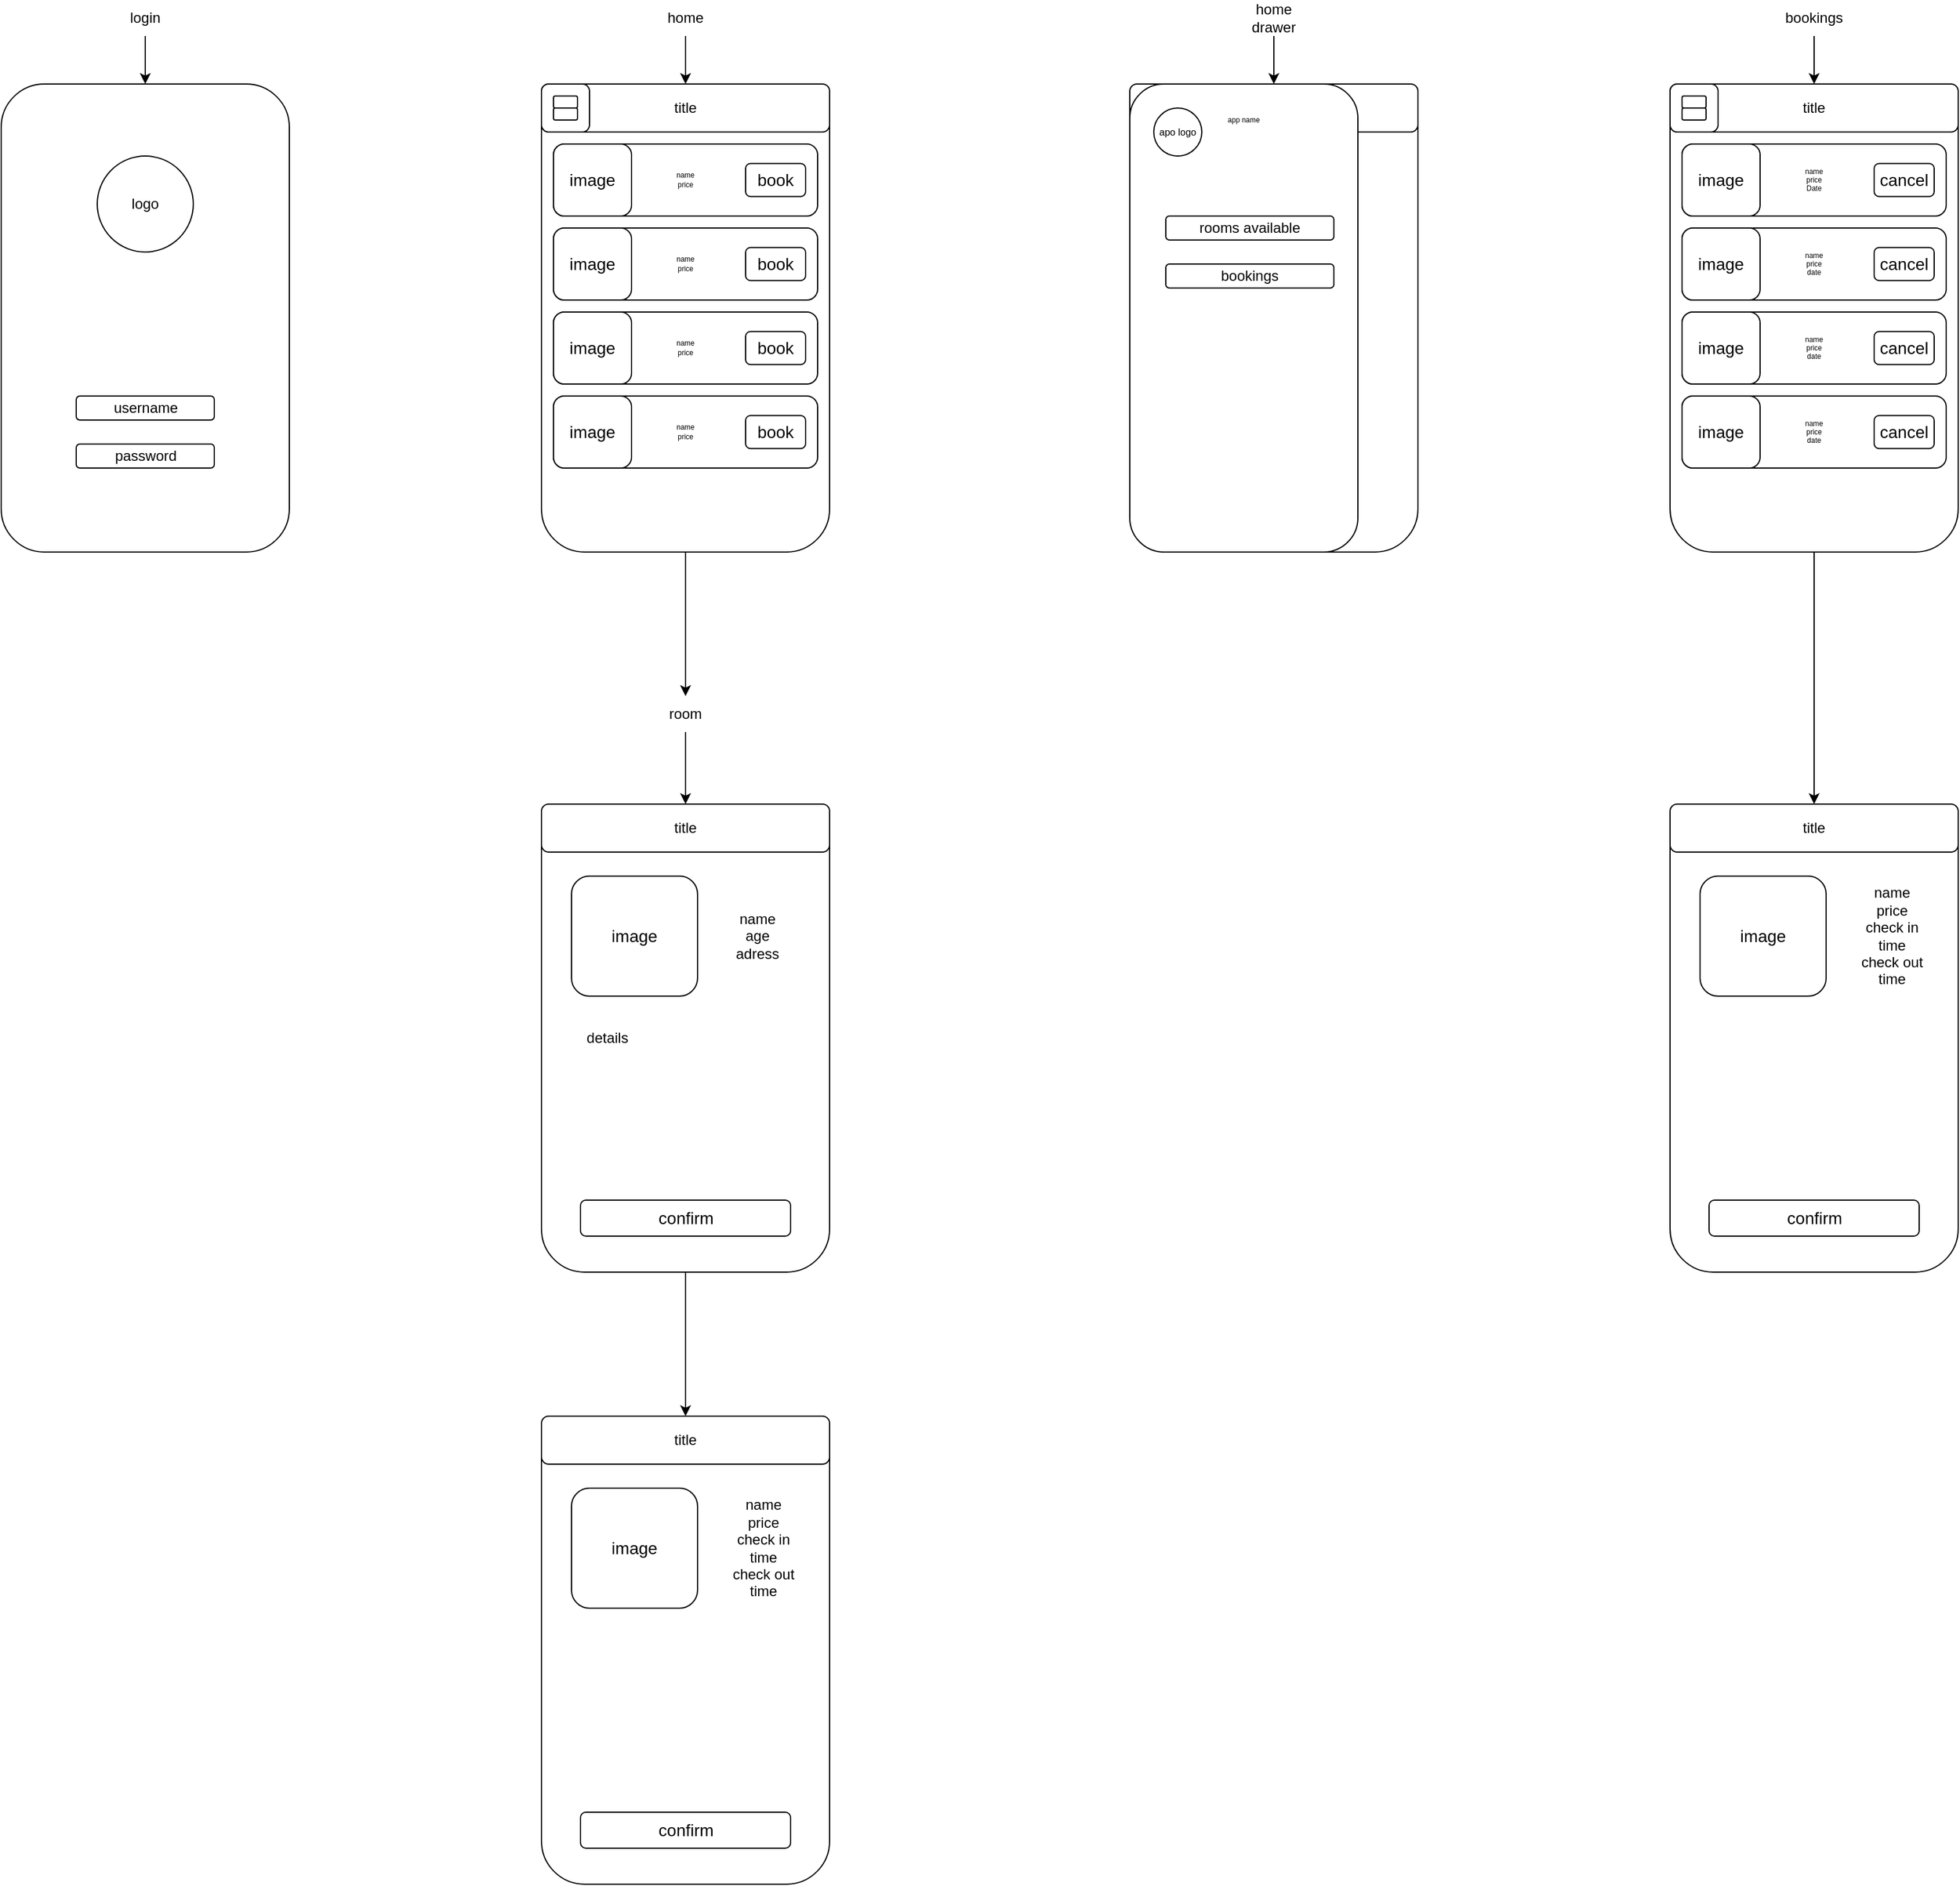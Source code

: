 <mxfile version="20.5.3" type="github">
  <diagram id="D-xlwJKUBUGdmB2acXy5" name="Page-1">
    <mxGraphModel dx="3220" dy="1257" grid="1" gridSize="10" guides="1" tooltips="1" connect="1" arrows="1" fold="1" page="1" pageScale="1" pageWidth="850" pageHeight="1100" math="0" shadow="0">
      <root>
        <mxCell id="0" />
        <mxCell id="1" parent="0" />
        <mxCell id="X7l30n8DzPeqaY1r7qdO-4" value="" style="rounded=1;whiteSpace=wrap;html=1;" vertex="1" parent="1">
          <mxGeometry x="-680" y="170" width="240" height="390" as="geometry" />
        </mxCell>
        <mxCell id="X7l30n8DzPeqaY1r7qdO-5" style="edgeStyle=orthogonalEdgeStyle;rounded=0;orthogonalLoop=1;jettySize=auto;html=1;" edge="1" parent="1" source="X7l30n8DzPeqaY1r7qdO-6" target="X7l30n8DzPeqaY1r7qdO-4">
          <mxGeometry relative="1" as="geometry" />
        </mxCell>
        <mxCell id="X7l30n8DzPeqaY1r7qdO-6" value="login" style="text;html=1;strokeColor=none;fillColor=none;align=center;verticalAlign=middle;whiteSpace=wrap;rounded=0;" vertex="1" parent="1">
          <mxGeometry x="-590" y="100" width="60" height="30" as="geometry" />
        </mxCell>
        <mxCell id="X7l30n8DzPeqaY1r7qdO-167" style="edgeStyle=orthogonalEdgeStyle;rounded=0;orthogonalLoop=1;jettySize=auto;html=1;entryX=0.5;entryY=0;entryDx=0;entryDy=0;" edge="1" parent="1" source="X7l30n8DzPeqaY1r7qdO-7" target="X7l30n8DzPeqaY1r7qdO-18">
          <mxGeometry relative="1" as="geometry" />
        </mxCell>
        <mxCell id="X7l30n8DzPeqaY1r7qdO-7" value="" style="rounded=1;whiteSpace=wrap;html=1;" vertex="1" parent="1">
          <mxGeometry x="-230" y="170" width="240" height="390" as="geometry" />
        </mxCell>
        <mxCell id="X7l30n8DzPeqaY1r7qdO-8" style="edgeStyle=orthogonalEdgeStyle;rounded=0;orthogonalLoop=1;jettySize=auto;html=1;" edge="1" parent="1" source="X7l30n8DzPeqaY1r7qdO-9" target="X7l30n8DzPeqaY1r7qdO-7">
          <mxGeometry relative="1" as="geometry" />
        </mxCell>
        <mxCell id="X7l30n8DzPeqaY1r7qdO-9" value="home" style="text;html=1;strokeColor=none;fillColor=none;align=center;verticalAlign=middle;whiteSpace=wrap;rounded=0;" vertex="1" parent="1">
          <mxGeometry x="-140" y="100" width="60" height="30" as="geometry" />
        </mxCell>
        <mxCell id="X7l30n8DzPeqaY1r7qdO-11" value="" style="rounded=1;whiteSpace=wrap;html=1;" vertex="1" parent="1">
          <mxGeometry x="260" y="170" width="240" height="390" as="geometry" />
        </mxCell>
        <mxCell id="X7l30n8DzPeqaY1r7qdO-12" style="edgeStyle=orthogonalEdgeStyle;rounded=0;orthogonalLoop=1;jettySize=auto;html=1;" edge="1" parent="1" source="X7l30n8DzPeqaY1r7qdO-13" target="X7l30n8DzPeqaY1r7qdO-11">
          <mxGeometry relative="1" as="geometry" />
        </mxCell>
        <mxCell id="X7l30n8DzPeqaY1r7qdO-13" value="home drawer" style="text;html=1;strokeColor=none;fillColor=none;align=center;verticalAlign=middle;whiteSpace=wrap;rounded=0;" vertex="1" parent="1">
          <mxGeometry x="350" y="100" width="60" height="30" as="geometry" />
        </mxCell>
        <mxCell id="X7l30n8DzPeqaY1r7qdO-17" style="edgeStyle=orthogonalEdgeStyle;rounded=0;orthogonalLoop=1;jettySize=auto;html=1;entryX=0.5;entryY=0;entryDx=0;entryDy=0;" edge="1" parent="1" source="X7l30n8DzPeqaY1r7qdO-18" target="X7l30n8DzPeqaY1r7qdO-108">
          <mxGeometry relative="1" as="geometry">
            <mxPoint x="-240" y="900" as="targetPoint" />
          </mxGeometry>
        </mxCell>
        <mxCell id="X7l30n8DzPeqaY1r7qdO-18" value="room" style="text;html=1;strokeColor=none;fillColor=none;align=center;verticalAlign=middle;whiteSpace=wrap;rounded=0;" vertex="1" parent="1">
          <mxGeometry x="-140" y="680" width="60" height="30" as="geometry" />
        </mxCell>
        <mxCell id="X7l30n8DzPeqaY1r7qdO-32" value="username" style="rounded=1;whiteSpace=wrap;html=1;" vertex="1" parent="1">
          <mxGeometry x="-617.5" y="430" width="115" height="20" as="geometry" />
        </mxCell>
        <mxCell id="X7l30n8DzPeqaY1r7qdO-33" value="password" style="rounded=1;whiteSpace=wrap;html=1;" vertex="1" parent="1">
          <mxGeometry x="-617.5" y="470" width="115" height="20" as="geometry" />
        </mxCell>
        <mxCell id="X7l30n8DzPeqaY1r7qdO-34" value="logo" style="ellipse;whiteSpace=wrap;html=1;aspect=fixed;" vertex="1" parent="1">
          <mxGeometry x="-600" y="230" width="80" height="80" as="geometry" />
        </mxCell>
        <mxCell id="X7l30n8DzPeqaY1r7qdO-35" value="title" style="rounded=1;whiteSpace=wrap;html=1;" vertex="1" parent="1">
          <mxGeometry x="-230" y="170" width="240" height="40" as="geometry" />
        </mxCell>
        <mxCell id="X7l30n8DzPeqaY1r7qdO-36" value="" style="rounded=1;whiteSpace=wrap;html=1;" vertex="1" parent="1">
          <mxGeometry x="-230" y="170" width="40" height="40" as="geometry" />
        </mxCell>
        <mxCell id="X7l30n8DzPeqaY1r7qdO-37" value="" style="rounded=1;whiteSpace=wrap;html=1;" vertex="1" parent="1">
          <mxGeometry x="-220" y="180" width="20" height="10" as="geometry" />
        </mxCell>
        <mxCell id="X7l30n8DzPeqaY1r7qdO-38" value="" style="rounded=1;whiteSpace=wrap;html=1;" vertex="1" parent="1">
          <mxGeometry x="-220" y="190" width="20" height="10" as="geometry" />
        </mxCell>
        <mxCell id="X7l30n8DzPeqaY1r7qdO-43" value="title" style="rounded=1;whiteSpace=wrap;html=1;" vertex="1" parent="1">
          <mxGeometry x="260" y="170" width="240" height="40" as="geometry" />
        </mxCell>
        <mxCell id="X7l30n8DzPeqaY1r7qdO-44" value="" style="rounded=1;whiteSpace=wrap;html=1;fontSize=8;" vertex="1" parent="1">
          <mxGeometry x="260" y="170" width="190" height="390" as="geometry" />
        </mxCell>
        <mxCell id="X7l30n8DzPeqaY1r7qdO-45" value="rooms available" style="rounded=1;whiteSpace=wrap;html=1;" vertex="1" parent="1">
          <mxGeometry x="290" y="280" width="140" height="20" as="geometry" />
        </mxCell>
        <mxCell id="X7l30n8DzPeqaY1r7qdO-46" value="apo logo" style="ellipse;whiteSpace=wrap;html=1;aspect=fixed;fontSize=8;" vertex="1" parent="1">
          <mxGeometry x="280" y="190" width="40" height="40" as="geometry" />
        </mxCell>
        <mxCell id="X7l30n8DzPeqaY1r7qdO-47" value="bookings" style="rounded=1;whiteSpace=wrap;html=1;" vertex="1" parent="1">
          <mxGeometry x="290" y="320" width="140" height="20" as="geometry" />
        </mxCell>
        <mxCell id="X7l30n8DzPeqaY1r7qdO-50" value="app name" style="text;html=1;strokeColor=none;fillColor=none;align=center;verticalAlign=middle;whiteSpace=wrap;rounded=0;fontSize=6;" vertex="1" parent="1">
          <mxGeometry x="340" y="195" width="30" height="10" as="geometry" />
        </mxCell>
        <mxCell id="X7l30n8DzPeqaY1r7qdO-146" style="edgeStyle=orthogonalEdgeStyle;rounded=0;orthogonalLoop=1;jettySize=auto;html=1;entryX=0.5;entryY=0;entryDx=0;entryDy=0;" edge="1" parent="1" source="X7l30n8DzPeqaY1r7qdO-107" target="X7l30n8DzPeqaY1r7qdO-142">
          <mxGeometry relative="1" as="geometry" />
        </mxCell>
        <mxCell id="X7l30n8DzPeqaY1r7qdO-107" value="" style="rounded=1;whiteSpace=wrap;html=1;" vertex="1" parent="1">
          <mxGeometry x="-230" y="770" width="240" height="390" as="geometry" />
        </mxCell>
        <mxCell id="X7l30n8DzPeqaY1r7qdO-108" value="title" style="rounded=1;whiteSpace=wrap;html=1;" vertex="1" parent="1">
          <mxGeometry x="-230" y="770" width="240" height="40" as="geometry" />
        </mxCell>
        <mxCell id="X7l30n8DzPeqaY1r7qdO-109" value="image" style="rounded=1;whiteSpace=wrap;html=1;fontSize=14;" vertex="1" parent="1">
          <mxGeometry x="-205" y="830" width="105" height="100" as="geometry" />
        </mxCell>
        <mxCell id="X7l30n8DzPeqaY1r7qdO-110" value="&lt;div&gt;name&lt;br&gt;age&lt;/div&gt;&lt;div&gt;adress&lt;br&gt;&lt;/div&gt;" style="text;html=1;strokeColor=none;fillColor=none;align=center;verticalAlign=middle;whiteSpace=wrap;rounded=0;" vertex="1" parent="1">
          <mxGeometry x="-80" y="850" width="60" height="60" as="geometry" />
        </mxCell>
        <mxCell id="X7l30n8DzPeqaY1r7qdO-111" value="details" style="text;html=1;strokeColor=none;fillColor=none;align=center;verticalAlign=middle;whiteSpace=wrap;rounded=0;" vertex="1" parent="1">
          <mxGeometry x="-205" y="950" width="60" height="30" as="geometry" />
        </mxCell>
        <mxCell id="X7l30n8DzPeqaY1r7qdO-112" value="name&lt;br&gt;price" style="rounded=1;whiteSpace=wrap;html=1;fontSize=6;" vertex="1" parent="1">
          <mxGeometry x="-220" y="220" width="220" height="60" as="geometry" />
        </mxCell>
        <mxCell id="X7l30n8DzPeqaY1r7qdO-113" value="&lt;font style=&quot;font-size: 14px;&quot;&gt;image&lt;/font&gt;" style="rounded=1;whiteSpace=wrap;html=1;fontSize=6;" vertex="1" parent="1">
          <mxGeometry x="-220" y="220" width="65" height="60" as="geometry" />
        </mxCell>
        <mxCell id="X7l30n8DzPeqaY1r7qdO-114" value="book" style="rounded=1;whiteSpace=wrap;html=1;fontSize=14;" vertex="1" parent="1">
          <mxGeometry x="-60" y="236.25" width="50" height="27.5" as="geometry" />
        </mxCell>
        <mxCell id="X7l30n8DzPeqaY1r7qdO-120" value="name&lt;br&gt;price" style="rounded=1;whiteSpace=wrap;html=1;fontSize=6;" vertex="1" parent="1">
          <mxGeometry x="-220" y="290" width="220" height="60" as="geometry" />
        </mxCell>
        <mxCell id="X7l30n8DzPeqaY1r7qdO-121" value="&lt;font style=&quot;font-size: 14px;&quot;&gt;image&lt;/font&gt;" style="rounded=1;whiteSpace=wrap;html=1;fontSize=6;" vertex="1" parent="1">
          <mxGeometry x="-220" y="290" width="65" height="60" as="geometry" />
        </mxCell>
        <mxCell id="X7l30n8DzPeqaY1r7qdO-122" value="book" style="rounded=1;whiteSpace=wrap;html=1;fontSize=14;" vertex="1" parent="1">
          <mxGeometry x="-60" y="306.25" width="50" height="27.5" as="geometry" />
        </mxCell>
        <mxCell id="X7l30n8DzPeqaY1r7qdO-123" value="name&lt;br&gt;price" style="rounded=1;whiteSpace=wrap;html=1;fontSize=6;" vertex="1" parent="1">
          <mxGeometry x="-220" y="360" width="220" height="60" as="geometry" />
        </mxCell>
        <mxCell id="X7l30n8DzPeqaY1r7qdO-124" value="&lt;font style=&quot;font-size: 14px;&quot;&gt;image&lt;/font&gt;" style="rounded=1;whiteSpace=wrap;html=1;fontSize=6;" vertex="1" parent="1">
          <mxGeometry x="-220" y="360" width="65" height="60" as="geometry" />
        </mxCell>
        <mxCell id="X7l30n8DzPeqaY1r7qdO-125" value="book" style="rounded=1;whiteSpace=wrap;html=1;fontSize=14;" vertex="1" parent="1">
          <mxGeometry x="-60" y="376.25" width="50" height="27.5" as="geometry" />
        </mxCell>
        <mxCell id="X7l30n8DzPeqaY1r7qdO-126" value="name&lt;br&gt;price" style="rounded=1;whiteSpace=wrap;html=1;fontSize=6;" vertex="1" parent="1">
          <mxGeometry x="-220" y="430" width="220" height="60" as="geometry" />
        </mxCell>
        <mxCell id="X7l30n8DzPeqaY1r7qdO-127" value="&lt;font style=&quot;font-size: 14px;&quot;&gt;image&lt;/font&gt;" style="rounded=1;whiteSpace=wrap;html=1;fontSize=6;" vertex="1" parent="1">
          <mxGeometry x="-220" y="430" width="65" height="60" as="geometry" />
        </mxCell>
        <mxCell id="X7l30n8DzPeqaY1r7qdO-128" value="book" style="rounded=1;whiteSpace=wrap;html=1;fontSize=14;" vertex="1" parent="1">
          <mxGeometry x="-60" y="446.25" width="50" height="27.5" as="geometry" />
        </mxCell>
        <mxCell id="X7l30n8DzPeqaY1r7qdO-141" value="" style="rounded=1;whiteSpace=wrap;html=1;" vertex="1" parent="1">
          <mxGeometry x="-230" y="1280" width="240" height="390" as="geometry" />
        </mxCell>
        <mxCell id="X7l30n8DzPeqaY1r7qdO-142" value="title" style="rounded=1;whiteSpace=wrap;html=1;" vertex="1" parent="1">
          <mxGeometry x="-230" y="1280" width="240" height="40" as="geometry" />
        </mxCell>
        <mxCell id="X7l30n8DzPeqaY1r7qdO-143" value="image" style="rounded=1;whiteSpace=wrap;html=1;fontSize=14;" vertex="1" parent="1">
          <mxGeometry x="-205" y="1340" width="105" height="100" as="geometry" />
        </mxCell>
        <mxCell id="X7l30n8DzPeqaY1r7qdO-144" value="&lt;div&gt;name&lt;br&gt;price&lt;br&gt;&lt;/div&gt;&lt;div&gt;check in time&lt;br&gt;check out time&lt;br&gt;&lt;/div&gt;" style="text;html=1;strokeColor=none;fillColor=none;align=center;verticalAlign=middle;whiteSpace=wrap;rounded=0;" vertex="1" parent="1">
          <mxGeometry x="-80" y="1350" width="70" height="80" as="geometry" />
        </mxCell>
        <mxCell id="X7l30n8DzPeqaY1r7qdO-147" value="confirm" style="rounded=1;whiteSpace=wrap;html=1;fontSize=14;" vertex="1" parent="1">
          <mxGeometry x="-197.5" y="1610" width="175" height="30" as="geometry" />
        </mxCell>
        <mxCell id="X7l30n8DzPeqaY1r7qdO-173" style="edgeStyle=orthogonalEdgeStyle;rounded=0;orthogonalLoop=1;jettySize=auto;html=1;entryX=0.5;entryY=0;entryDx=0;entryDy=0;" edge="1" parent="1" source="X7l30n8DzPeqaY1r7qdO-148" target="X7l30n8DzPeqaY1r7qdO-169">
          <mxGeometry relative="1" as="geometry" />
        </mxCell>
        <mxCell id="X7l30n8DzPeqaY1r7qdO-148" value="" style="rounded=1;whiteSpace=wrap;html=1;" vertex="1" parent="1">
          <mxGeometry x="710" y="170" width="240" height="390" as="geometry" />
        </mxCell>
        <mxCell id="X7l30n8DzPeqaY1r7qdO-149" style="edgeStyle=orthogonalEdgeStyle;rounded=0;orthogonalLoop=1;jettySize=auto;html=1;" edge="1" parent="1" source="X7l30n8DzPeqaY1r7qdO-150" target="X7l30n8DzPeqaY1r7qdO-148">
          <mxGeometry relative="1" as="geometry" />
        </mxCell>
        <mxCell id="X7l30n8DzPeqaY1r7qdO-150" value="bookings" style="text;html=1;strokeColor=none;fillColor=none;align=center;verticalAlign=middle;whiteSpace=wrap;rounded=0;" vertex="1" parent="1">
          <mxGeometry x="800" y="100" width="60" height="30" as="geometry" />
        </mxCell>
        <mxCell id="X7l30n8DzPeqaY1r7qdO-151" value="title" style="rounded=1;whiteSpace=wrap;html=1;" vertex="1" parent="1">
          <mxGeometry x="710" y="170" width="240" height="40" as="geometry" />
        </mxCell>
        <mxCell id="X7l30n8DzPeqaY1r7qdO-152" value="" style="rounded=1;whiteSpace=wrap;html=1;" vertex="1" parent="1">
          <mxGeometry x="710" y="170" width="40" height="40" as="geometry" />
        </mxCell>
        <mxCell id="X7l30n8DzPeqaY1r7qdO-153" value="" style="rounded=1;whiteSpace=wrap;html=1;" vertex="1" parent="1">
          <mxGeometry x="720" y="180" width="20" height="10" as="geometry" />
        </mxCell>
        <mxCell id="X7l30n8DzPeqaY1r7qdO-154" value="" style="rounded=1;whiteSpace=wrap;html=1;" vertex="1" parent="1">
          <mxGeometry x="720" y="190" width="20" height="10" as="geometry" />
        </mxCell>
        <mxCell id="X7l30n8DzPeqaY1r7qdO-155" value="name&lt;br&gt;&lt;div&gt;price&lt;br&gt;Date&lt;br&gt;&lt;/div&gt;" style="rounded=1;whiteSpace=wrap;html=1;fontSize=6;" vertex="1" parent="1">
          <mxGeometry x="720" y="220" width="220" height="60" as="geometry" />
        </mxCell>
        <mxCell id="X7l30n8DzPeqaY1r7qdO-156" value="&lt;font style=&quot;font-size: 14px;&quot;&gt;image&lt;/font&gt;" style="rounded=1;whiteSpace=wrap;html=1;fontSize=6;" vertex="1" parent="1">
          <mxGeometry x="720" y="220" width="65" height="60" as="geometry" />
        </mxCell>
        <mxCell id="X7l30n8DzPeqaY1r7qdO-157" value="cancel" style="rounded=1;whiteSpace=wrap;html=1;fontSize=14;" vertex="1" parent="1">
          <mxGeometry x="880" y="236.25" width="50" height="27.5" as="geometry" />
        </mxCell>
        <mxCell id="X7l30n8DzPeqaY1r7qdO-158" value="name&lt;br&gt;&lt;div&gt;price&lt;/div&gt;&lt;div&gt;date&lt;br&gt;&lt;/div&gt;" style="rounded=1;whiteSpace=wrap;html=1;fontSize=6;" vertex="1" parent="1">
          <mxGeometry x="720" y="290" width="220" height="60" as="geometry" />
        </mxCell>
        <mxCell id="X7l30n8DzPeqaY1r7qdO-159" value="&lt;font style=&quot;font-size: 14px;&quot;&gt;image&lt;/font&gt;" style="rounded=1;whiteSpace=wrap;html=1;fontSize=6;" vertex="1" parent="1">
          <mxGeometry x="720" y="290" width="65" height="60" as="geometry" />
        </mxCell>
        <mxCell id="X7l30n8DzPeqaY1r7qdO-160" value="cancel" style="rounded=1;whiteSpace=wrap;html=1;fontSize=14;" vertex="1" parent="1">
          <mxGeometry x="880" y="306.25" width="50" height="27.5" as="geometry" />
        </mxCell>
        <mxCell id="X7l30n8DzPeqaY1r7qdO-161" value="name&lt;br&gt;price&lt;br&gt;date" style="rounded=1;whiteSpace=wrap;html=1;fontSize=6;" vertex="1" parent="1">
          <mxGeometry x="720" y="360" width="220" height="60" as="geometry" />
        </mxCell>
        <mxCell id="X7l30n8DzPeqaY1r7qdO-162" value="&lt;font style=&quot;font-size: 14px;&quot;&gt;image&lt;/font&gt;" style="rounded=1;whiteSpace=wrap;html=1;fontSize=6;" vertex="1" parent="1">
          <mxGeometry x="720" y="360" width="65" height="60" as="geometry" />
        </mxCell>
        <mxCell id="X7l30n8DzPeqaY1r7qdO-163" value="cancel" style="rounded=1;whiteSpace=wrap;html=1;fontSize=14;" vertex="1" parent="1">
          <mxGeometry x="880" y="376.25" width="50" height="27.5" as="geometry" />
        </mxCell>
        <mxCell id="X7l30n8DzPeqaY1r7qdO-164" value="name&lt;br&gt;&lt;div&gt;price&lt;/div&gt;&lt;div&gt;date&lt;br&gt;&lt;/div&gt;" style="rounded=1;whiteSpace=wrap;html=1;fontSize=6;" vertex="1" parent="1">
          <mxGeometry x="720" y="430" width="220" height="60" as="geometry" />
        </mxCell>
        <mxCell id="X7l30n8DzPeqaY1r7qdO-165" value="&lt;font style=&quot;font-size: 14px;&quot;&gt;image&lt;/font&gt;" style="rounded=1;whiteSpace=wrap;html=1;fontSize=6;" vertex="1" parent="1">
          <mxGeometry x="720" y="430" width="65" height="60" as="geometry" />
        </mxCell>
        <mxCell id="X7l30n8DzPeqaY1r7qdO-166" value="cancel" style="rounded=1;whiteSpace=wrap;html=1;fontSize=14;" vertex="1" parent="1">
          <mxGeometry x="880" y="446.25" width="50" height="27.5" as="geometry" />
        </mxCell>
        <mxCell id="X7l30n8DzPeqaY1r7qdO-168" value="" style="rounded=1;whiteSpace=wrap;html=1;" vertex="1" parent="1">
          <mxGeometry x="710" y="770" width="240" height="390" as="geometry" />
        </mxCell>
        <mxCell id="X7l30n8DzPeqaY1r7qdO-169" value="title" style="rounded=1;whiteSpace=wrap;html=1;" vertex="1" parent="1">
          <mxGeometry x="710" y="770" width="240" height="40" as="geometry" />
        </mxCell>
        <mxCell id="X7l30n8DzPeqaY1r7qdO-170" value="image" style="rounded=1;whiteSpace=wrap;html=1;fontSize=14;" vertex="1" parent="1">
          <mxGeometry x="735" y="830" width="105" height="100" as="geometry" />
        </mxCell>
        <mxCell id="X7l30n8DzPeqaY1r7qdO-171" value="&lt;div&gt;name&lt;br&gt;price&lt;br&gt;&lt;/div&gt;&lt;div&gt;check in time&lt;br&gt;check out time&lt;br&gt;&lt;/div&gt;" style="text;html=1;strokeColor=none;fillColor=none;align=center;verticalAlign=middle;whiteSpace=wrap;rounded=0;" vertex="1" parent="1">
          <mxGeometry x="860" y="840" width="70" height="80" as="geometry" />
        </mxCell>
        <mxCell id="X7l30n8DzPeqaY1r7qdO-172" value="confirm" style="rounded=1;whiteSpace=wrap;html=1;fontSize=14;" vertex="1" parent="1">
          <mxGeometry x="742.5" y="1100" width="175" height="30" as="geometry" />
        </mxCell>
        <mxCell id="X7l30n8DzPeqaY1r7qdO-174" value="confirm" style="rounded=1;whiteSpace=wrap;html=1;fontSize=14;" vertex="1" parent="1">
          <mxGeometry x="-197.5" y="1100" width="175" height="30" as="geometry" />
        </mxCell>
      </root>
    </mxGraphModel>
  </diagram>
</mxfile>
